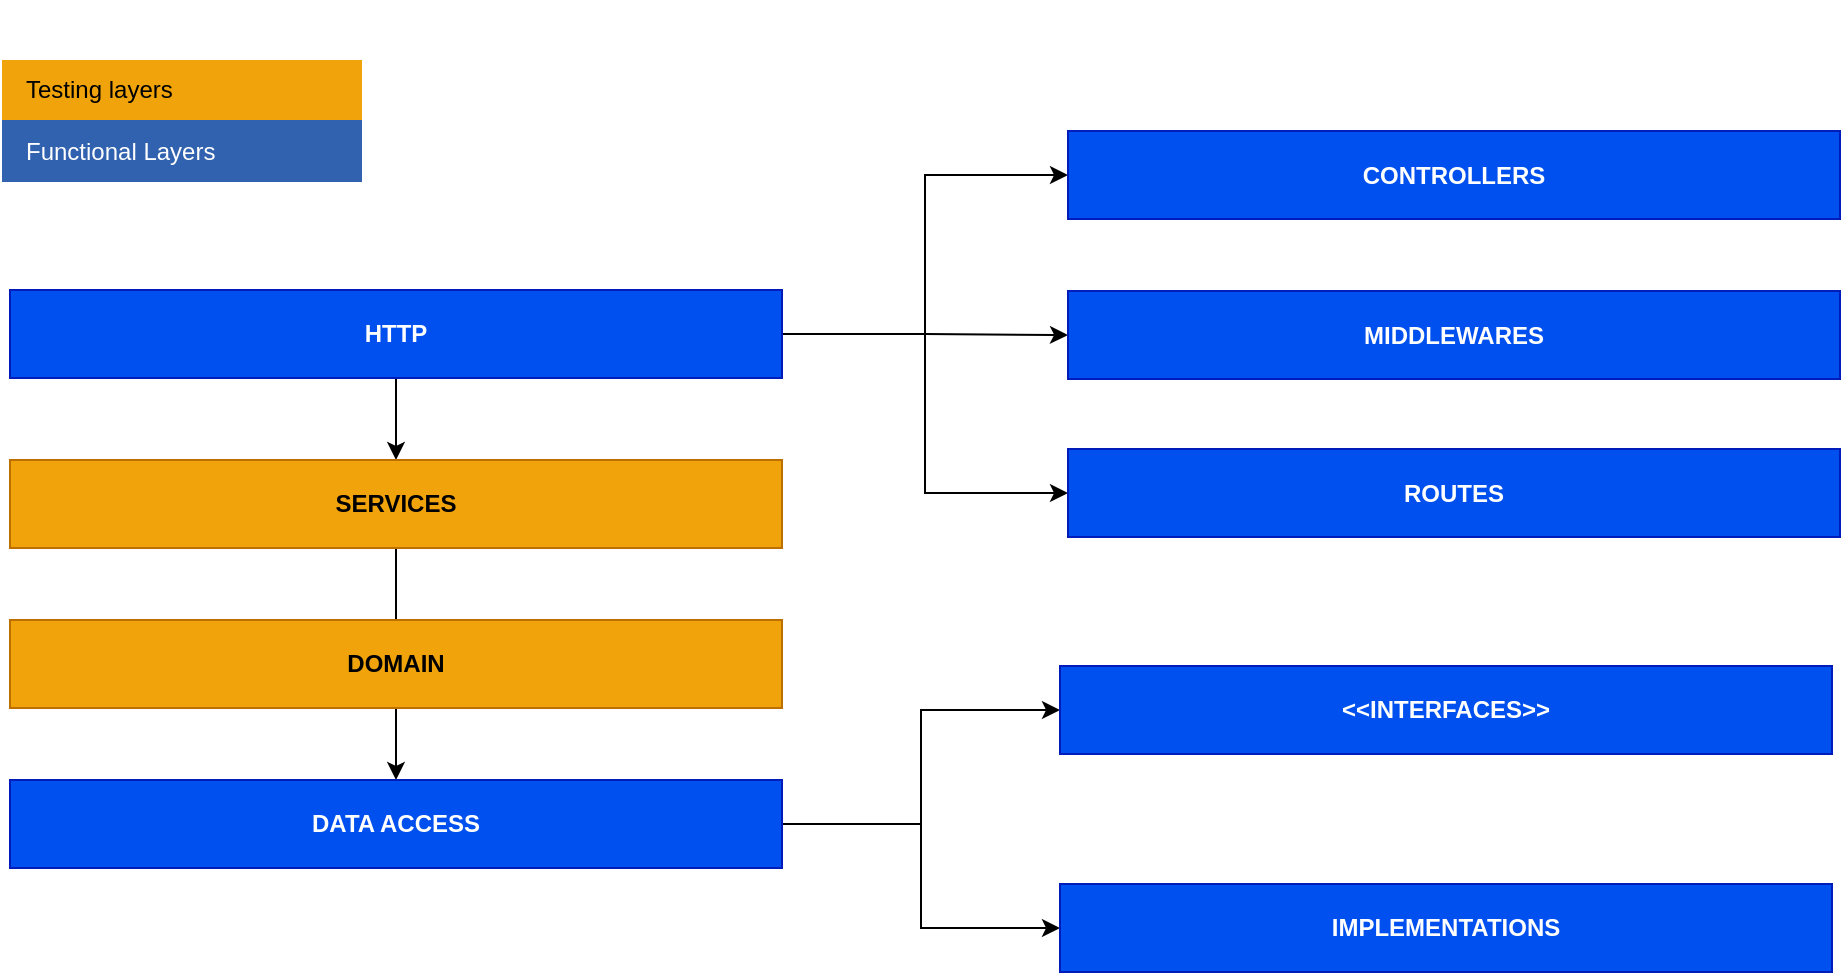 <mxfile version="21.6.7" type="github">
  <diagram name="Página-1" id="1UBCE8tzrmcKCweUl9zL">
    <mxGraphModel dx="2874" dy="2790" grid="0" gridSize="10" guides="1" tooltips="1" connect="1" arrows="1" fold="1" page="0" pageScale="1" pageWidth="827" pageHeight="1169" background="none" math="0" shadow="0">
      <root>
        <mxCell id="0" />
        <mxCell id="1" parent="0" />
        <mxCell id="HZpFv3qnXb8i1v-VwTrF-33" value="" style="edgeStyle=orthogonalEdgeStyle;rounded=0;orthogonalLoop=1;jettySize=auto;html=1;" edge="1" parent="1" source="HZpFv3qnXb8i1v-VwTrF-9" target="HZpFv3qnXb8i1v-VwTrF-10">
          <mxGeometry relative="1" as="geometry" />
        </mxCell>
        <mxCell id="HZpFv3qnXb8i1v-VwTrF-50" style="edgeStyle=orthogonalEdgeStyle;rounded=0;orthogonalLoop=1;jettySize=auto;html=1;entryX=0;entryY=0.5;entryDx=0;entryDy=0;" edge="1" parent="1" source="HZpFv3qnXb8i1v-VwTrF-9" target="HZpFv3qnXb8i1v-VwTrF-36">
          <mxGeometry relative="1" as="geometry" />
        </mxCell>
        <mxCell id="HZpFv3qnXb8i1v-VwTrF-51" style="edgeStyle=orthogonalEdgeStyle;rounded=0;orthogonalLoop=1;jettySize=auto;html=1;entryX=0;entryY=0.5;entryDx=0;entryDy=0;" edge="1" parent="1" source="HZpFv3qnXb8i1v-VwTrF-9" target="HZpFv3qnXb8i1v-VwTrF-38">
          <mxGeometry relative="1" as="geometry" />
        </mxCell>
        <mxCell id="HZpFv3qnXb8i1v-VwTrF-52" style="edgeStyle=orthogonalEdgeStyle;rounded=0;orthogonalLoop=1;jettySize=auto;html=1;entryX=0;entryY=0.5;entryDx=0;entryDy=0;" edge="1" parent="1" source="HZpFv3qnXb8i1v-VwTrF-9" target="HZpFv3qnXb8i1v-VwTrF-48">
          <mxGeometry relative="1" as="geometry" />
        </mxCell>
        <mxCell id="HZpFv3qnXb8i1v-VwTrF-9" value="&lt;b&gt;HTTP&lt;/b&gt;" style="rounded=0;whiteSpace=wrap;html=1;fillColor=#0050ef;fontColor=#ffffff;strokeColor=#001DBC;" vertex="1" parent="1">
          <mxGeometry x="-588" y="-1466" width="386" height="44" as="geometry" />
        </mxCell>
        <mxCell id="HZpFv3qnXb8i1v-VwTrF-34" value="" style="edgeStyle=orthogonalEdgeStyle;rounded=0;orthogonalLoop=1;jettySize=auto;html=1;" edge="1" parent="1" source="HZpFv3qnXb8i1v-VwTrF-10" target="HZpFv3qnXb8i1v-VwTrF-13">
          <mxGeometry relative="1" as="geometry" />
        </mxCell>
        <mxCell id="HZpFv3qnXb8i1v-VwTrF-10" value="&lt;b&gt;SERVICES&lt;/b&gt;" style="rounded=0;whiteSpace=wrap;html=1;fillColor=#f0a30a;fontColor=#000000;strokeColor=#BD7000;" vertex="1" parent="1">
          <mxGeometry x="-588" y="-1381" width="386" height="44" as="geometry" />
        </mxCell>
        <mxCell id="HZpFv3qnXb8i1v-VwTrF-12" value="&lt;b&gt;DOMAIN&lt;br&gt;&lt;/b&gt;" style="rounded=0;whiteSpace=wrap;html=1;fillColor=#f0a30a;fontColor=#000000;strokeColor=#BD7000;" vertex="1" parent="1">
          <mxGeometry x="-588" y="-1301" width="386" height="44" as="geometry" />
        </mxCell>
        <mxCell id="HZpFv3qnXb8i1v-VwTrF-55" style="edgeStyle=orthogonalEdgeStyle;rounded=0;orthogonalLoop=1;jettySize=auto;html=1;entryX=0;entryY=0.5;entryDx=0;entryDy=0;" edge="1" parent="1" source="HZpFv3qnXb8i1v-VwTrF-13" target="HZpFv3qnXb8i1v-VwTrF-53">
          <mxGeometry relative="1" as="geometry" />
        </mxCell>
        <mxCell id="HZpFv3qnXb8i1v-VwTrF-56" style="edgeStyle=orthogonalEdgeStyle;rounded=0;orthogonalLoop=1;jettySize=auto;html=1;entryX=0;entryY=0.5;entryDx=0;entryDy=0;" edge="1" parent="1" source="HZpFv3qnXb8i1v-VwTrF-13" target="HZpFv3qnXb8i1v-VwTrF-54">
          <mxGeometry relative="1" as="geometry" />
        </mxCell>
        <mxCell id="HZpFv3qnXb8i1v-VwTrF-13" value="&lt;b&gt;DATA ACCESS&lt;/b&gt;" style="rounded=0;whiteSpace=wrap;html=1;fillColor=#0050ef;fontColor=#ffffff;strokeColor=#001DBC;" vertex="1" parent="1">
          <mxGeometry x="-588" y="-1221" width="386" height="44" as="geometry" />
        </mxCell>
        <mxCell id="HZpFv3qnXb8i1v-VwTrF-36" value="&lt;b&gt;CONTROLLERS&lt;/b&gt;" style="rounded=0;whiteSpace=wrap;html=1;fillColor=#0050ef;fontColor=#ffffff;strokeColor=#001DBC;" vertex="1" parent="1">
          <mxGeometry x="-59" y="-1545.5" width="386" height="44" as="geometry" />
        </mxCell>
        <mxCell id="HZpFv3qnXb8i1v-VwTrF-38" value="&lt;b&gt;MIDDLEWARES&lt;/b&gt;" style="rounded=0;whiteSpace=wrap;html=1;fillColor=#0050ef;fontColor=#ffffff;strokeColor=#001DBC;" vertex="1" parent="1">
          <mxGeometry x="-59" y="-1465.5" width="386" height="44" as="geometry" />
        </mxCell>
        <mxCell id="HZpFv3qnXb8i1v-VwTrF-48" value="&lt;b&gt;ROUTES&lt;/b&gt;" style="rounded=0;whiteSpace=wrap;html=1;fillColor=#0050ef;fontColor=#ffffff;strokeColor=#001DBC;" vertex="1" parent="1">
          <mxGeometry x="-59" y="-1386.5" width="386" height="44" as="geometry" />
        </mxCell>
        <mxCell id="HZpFv3qnXb8i1v-VwTrF-53" value="&lt;b&gt;&amp;lt;&amp;lt;INTERFACES&amp;gt;&amp;gt;&lt;/b&gt;" style="rounded=0;whiteSpace=wrap;html=1;fillColor=#0050ef;fontColor=#ffffff;strokeColor=#001DBC;" vertex="1" parent="1">
          <mxGeometry x="-63" y="-1278" width="386" height="44" as="geometry" />
        </mxCell>
        <mxCell id="HZpFv3qnXb8i1v-VwTrF-54" value="&lt;b&gt;IMPLEMENTATIONS&lt;/b&gt;" style="rounded=0;whiteSpace=wrap;html=1;fillColor=#0050ef;fontColor=#ffffff;strokeColor=#001DBC;" vertex="1" parent="1">
          <mxGeometry x="-63" y="-1169" width="386" height="44" as="geometry" />
        </mxCell>
        <mxCell id="HZpFv3qnXb8i1v-VwTrF-59" value="" style="shape=table;startSize=30;container=1;collapsible=0;childLayout=tableLayout;fontSize=16;align=left;verticalAlign=top;fillColor=none;strokeColor=none;fontColor=#4D4D4D;fontStyle=1;spacingLeft=6;spacing=0;resizable=0;" vertex="1" parent="1">
          <mxGeometry x="-592" y="-1611" width="180" height="90.5" as="geometry" />
        </mxCell>
        <mxCell id="HZpFv3qnXb8i1v-VwTrF-60" value="" style="shape=tableRow;horizontal=0;startSize=0;swimlaneHead=0;swimlaneBody=0;strokeColor=inherit;top=0;left=0;bottom=0;right=0;collapsible=0;dropTarget=0;fillColor=none;points=[[0,0.5],[1,0.5]];portConstraint=eastwest;fontSize=12;" vertex="1" parent="HZpFv3qnXb8i1v-VwTrF-59">
          <mxGeometry y="30" width="180" height="30" as="geometry" />
        </mxCell>
        <mxCell id="HZpFv3qnXb8i1v-VwTrF-61" value="Testing layers" style="shape=partialRectangle;html=1;whiteSpace=wrap;connectable=0;strokeColor=#BD7000;overflow=hidden;fillColor=#f0a30a;top=0;left=0;bottom=0;right=0;pointerEvents=1;fontSize=12;align=left;fontColor=#000000;spacingLeft=10;spacingRight=4;" vertex="1" parent="HZpFv3qnXb8i1v-VwTrF-60">
          <mxGeometry width="180" height="30" as="geometry">
            <mxRectangle width="180" height="30" as="alternateBounds" />
          </mxGeometry>
        </mxCell>
        <mxCell id="HZpFv3qnXb8i1v-VwTrF-62" value="" style="shape=tableRow;horizontal=0;startSize=0;swimlaneHead=0;swimlaneBody=0;strokeColor=inherit;top=0;left=0;bottom=0;right=0;collapsible=0;dropTarget=0;fillColor=none;points=[[0,0.5],[1,0.5]];portConstraint=eastwest;fontSize=12;" vertex="1" parent="HZpFv3qnXb8i1v-VwTrF-59">
          <mxGeometry y="60" width="180" height="31" as="geometry" />
        </mxCell>
        <mxCell id="HZpFv3qnXb8i1v-VwTrF-63" value="Functional Layers" style="shape=partialRectangle;html=1;whiteSpace=wrap;connectable=0;strokeColor=inherit;overflow=hidden;fillColor=#3162AF;top=0;left=0;bottom=0;right=0;pointerEvents=1;fontSize=12;align=left;fontColor=#FFFFFF;gradientColor=none;spacingLeft=10;spacingRight=4;" vertex="1" parent="HZpFv3qnXb8i1v-VwTrF-62">
          <mxGeometry width="180" height="31" as="geometry">
            <mxRectangle width="180" height="31" as="alternateBounds" />
          </mxGeometry>
        </mxCell>
      </root>
    </mxGraphModel>
  </diagram>
</mxfile>

